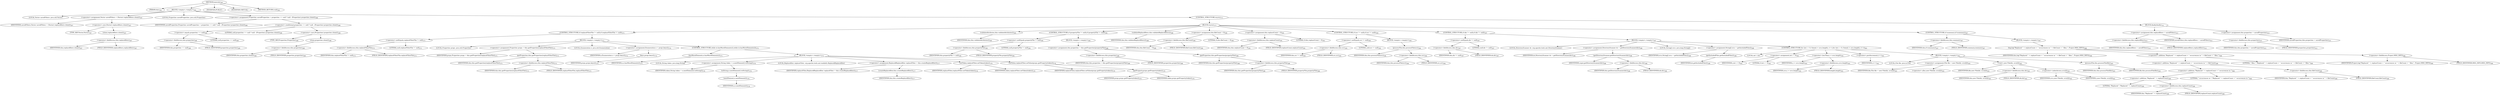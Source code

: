 digraph "execute" {  
"471" [label = <(METHOD,execute)<SUB>265</SUB>> ]
"49" [label = <(PARAM,this)<SUB>265</SUB>> ]
"472" [label = <(BLOCK,&lt;empty&gt;,&lt;empty&gt;)<SUB>265</SUB>> ]
"473" [label = <(LOCAL,Vector savedFilters: java.util.Vector)> ]
"474" [label = <(&lt;operator&gt;.assignment,Vector savedFilters = (Vector) replacefilters.clone())<SUB>267</SUB>> ]
"475" [label = <(IDENTIFIER,savedFilters,Vector savedFilters = (Vector) replacefilters.clone())<SUB>267</SUB>> ]
"476" [label = <(&lt;operator&gt;.cast,(Vector) replacefilters.clone())<SUB>267</SUB>> ]
"477" [label = <(TYPE_REF,Vector,Vector)<SUB>267</SUB>> ]
"478" [label = <(clone,replacefilters.clone())<SUB>267</SUB>> ]
"479" [label = <(&lt;operator&gt;.fieldAccess,this.replacefilters)<SUB>267</SUB>> ]
"480" [label = <(IDENTIFIER,this,replacefilters.clone())<SUB>267</SUB>> ]
"481" [label = <(FIELD_IDENTIFIER,replacefilters,replacefilters)<SUB>267</SUB>> ]
"482" [label = <(LOCAL,Properties savedProperties: java.util.Properties)> ]
"483" [label = <(&lt;operator&gt;.assignment,Properties savedProperties = properties == null ? null : (Properties) properties.clone())<SUB>268</SUB>> ]
"484" [label = <(IDENTIFIER,savedProperties,Properties savedProperties = properties == null ? null : (Properties) properties.clone())<SUB>268</SUB>> ]
"485" [label = <(&lt;operator&gt;.conditional,properties == null ? null : (Properties) properties.clone())<SUB>269</SUB>> ]
"486" [label = <(&lt;operator&gt;.equals,properties == null)<SUB>269</SUB>> ]
"487" [label = <(&lt;operator&gt;.fieldAccess,this.properties)<SUB>269</SUB>> ]
"488" [label = <(IDENTIFIER,this,properties == null)<SUB>269</SUB>> ]
"489" [label = <(FIELD_IDENTIFIER,properties,properties)<SUB>269</SUB>> ]
"490" [label = <(LITERAL,null,properties == null)<SUB>269</SUB>> ]
"491" [label = <(LITERAL,null,properties == null ? null : (Properties) properties.clone())<SUB>269</SUB>> ]
"492" [label = <(&lt;operator&gt;.cast,(Properties) properties.clone())<SUB>269</SUB>> ]
"493" [label = <(TYPE_REF,Properties,Properties)<SUB>269</SUB>> ]
"494" [label = <(clone,properties.clone())<SUB>269</SUB>> ]
"495" [label = <(&lt;operator&gt;.fieldAccess,this.properties)<SUB>269</SUB>> ]
"496" [label = <(IDENTIFIER,this,properties.clone())<SUB>269</SUB>> ]
"497" [label = <(FIELD_IDENTIFIER,properties,properties)<SUB>269</SUB>> ]
"498" [label = <(CONTROL_STRUCTURE,try,try)<SUB>271</SUB>> ]
"499" [label = <(BLOCK,try,try)<SUB>271</SUB>> ]
"500" [label = <(CONTROL_STRUCTURE,if (replaceFilterFile != null),if (replaceFilterFile != null))<SUB>272</SUB>> ]
"501" [label = <(&lt;operator&gt;.notEquals,replaceFilterFile != null)<SUB>272</SUB>> ]
"502" [label = <(&lt;operator&gt;.fieldAccess,this.replaceFilterFile)<SUB>272</SUB>> ]
"503" [label = <(IDENTIFIER,this,replaceFilterFile != null)<SUB>272</SUB>> ]
"504" [label = <(FIELD_IDENTIFIER,replaceFilterFile,replaceFilterFile)<SUB>272</SUB>> ]
"505" [label = <(LITERAL,null,replaceFilterFile != null)<SUB>272</SUB>> ]
"506" [label = <(BLOCK,&lt;empty&gt;,&lt;empty&gt;)<SUB>272</SUB>> ]
"507" [label = <(LOCAL,Properties props: java.util.Properties)> ]
"508" [label = <(&lt;operator&gt;.assignment,Properties props = this.getProperties(replaceFilterFile))<SUB>273</SUB>> ]
"509" [label = <(IDENTIFIER,props,Properties props = this.getProperties(replaceFilterFile))<SUB>273</SUB>> ]
"510" [label = <(getProperties,this.getProperties(replaceFilterFile))<SUB>273</SUB>> ]
"48" [label = <(IDENTIFIER,this,this.getProperties(replaceFilterFile))<SUB>273</SUB>> ]
"511" [label = <(&lt;operator&gt;.fieldAccess,this.replaceFilterFile)<SUB>273</SUB>> ]
"512" [label = <(IDENTIFIER,this,this.getProperties(replaceFilterFile))<SUB>273</SUB>> ]
"513" [label = <(FIELD_IDENTIFIER,replaceFilterFile,replaceFilterFile)<SUB>273</SUB>> ]
"514" [label = <(LOCAL,Enumeration e: java.util.Enumeration)> ]
"515" [label = <(&lt;operator&gt;.assignment,Enumeration e = props.keys())<SUB>274</SUB>> ]
"516" [label = <(IDENTIFIER,e,Enumeration e = props.keys())<SUB>274</SUB>> ]
"517" [label = <(keys,props.keys())<SUB>274</SUB>> ]
"518" [label = <(IDENTIFIER,props,props.keys())<SUB>274</SUB>> ]
"519" [label = <(CONTROL_STRUCTURE,while (e.hasMoreElements()),while (e.hasMoreElements()))<SUB>275</SUB>> ]
"520" [label = <(hasMoreElements,e.hasMoreElements())<SUB>275</SUB>> ]
"521" [label = <(IDENTIFIER,e,e.hasMoreElements())<SUB>275</SUB>> ]
"522" [label = <(BLOCK,&lt;empty&gt;,&lt;empty&gt;)<SUB>275</SUB>> ]
"523" [label = <(LOCAL,String token: java.lang.String)> ]
"524" [label = <(&lt;operator&gt;.assignment,String token = e.nextElement().toString())<SUB>276</SUB>> ]
"525" [label = <(IDENTIFIER,token,String token = e.nextElement().toString())<SUB>276</SUB>> ]
"526" [label = <(toString,e.nextElement().toString())<SUB>276</SUB>> ]
"527" [label = <(nextElement,e.nextElement())<SUB>276</SUB>> ]
"528" [label = <(IDENTIFIER,e,e.nextElement())<SUB>276</SUB>> ]
"529" [label = <(LOCAL,Replacefilter replaceFilter: org.apache.tools.ant.taskdefs.Replace$Replacefilter)> ]
"530" [label = <(&lt;operator&gt;.assignment,Replace$Replacefilter replaceFilter = this.createReplacefilter())<SUB>277</SUB>> ]
"531" [label = <(IDENTIFIER,replaceFilter,Replace$Replacefilter replaceFilter = this.createReplacefilter())<SUB>277</SUB>> ]
"532" [label = <(createReplacefilter,this.createReplacefilter())<SUB>277</SUB>> ]
"50" [label = <(IDENTIFIER,this,this.createReplacefilter())<SUB>277</SUB>> ]
"533" [label = <(setToken,replaceFilter.setToken(token))<SUB>278</SUB>> ]
"534" [label = <(IDENTIFIER,replaceFilter,replaceFilter.setToken(token))<SUB>278</SUB>> ]
"535" [label = <(IDENTIFIER,token,replaceFilter.setToken(token))<SUB>278</SUB>> ]
"536" [label = <(setValue,replaceFilter.setValue(props.getProperty(token)))<SUB>279</SUB>> ]
"537" [label = <(IDENTIFIER,replaceFilter,replaceFilter.setValue(props.getProperty(token)))<SUB>279</SUB>> ]
"538" [label = <(getProperty,props.getProperty(token))<SUB>279</SUB>> ]
"539" [label = <(IDENTIFIER,props,props.getProperty(token))<SUB>279</SUB>> ]
"540" [label = <(IDENTIFIER,token,props.getProperty(token))<SUB>279</SUB>> ]
"541" [label = <(validateAttributes,this.validateAttributes())<SUB>283</SUB>> ]
"51" [label = <(IDENTIFIER,this,this.validateAttributes())<SUB>283</SUB>> ]
"542" [label = <(CONTROL_STRUCTURE,if (propertyFile != null),if (propertyFile != null))<SUB>285</SUB>> ]
"543" [label = <(&lt;operator&gt;.notEquals,propertyFile != null)<SUB>285</SUB>> ]
"544" [label = <(&lt;operator&gt;.fieldAccess,this.propertyFile)<SUB>285</SUB>> ]
"545" [label = <(IDENTIFIER,this,propertyFile != null)<SUB>285</SUB>> ]
"546" [label = <(FIELD_IDENTIFIER,propertyFile,propertyFile)<SUB>285</SUB>> ]
"547" [label = <(LITERAL,null,propertyFile != null)<SUB>285</SUB>> ]
"548" [label = <(BLOCK,&lt;empty&gt;,&lt;empty&gt;)<SUB>285</SUB>> ]
"549" [label = <(&lt;operator&gt;.assignment,this.properties = this.getProperties(propertyFile))<SUB>286</SUB>> ]
"550" [label = <(&lt;operator&gt;.fieldAccess,this.properties)<SUB>286</SUB>> ]
"551" [label = <(IDENTIFIER,this,this.properties = this.getProperties(propertyFile))<SUB>286</SUB>> ]
"552" [label = <(FIELD_IDENTIFIER,properties,properties)<SUB>286</SUB>> ]
"553" [label = <(getProperties,this.getProperties(propertyFile))<SUB>286</SUB>> ]
"52" [label = <(IDENTIFIER,this,this.getProperties(propertyFile))<SUB>286</SUB>> ]
"554" [label = <(&lt;operator&gt;.fieldAccess,this.propertyFile)<SUB>286</SUB>> ]
"555" [label = <(IDENTIFIER,this,this.getProperties(propertyFile))<SUB>286</SUB>> ]
"556" [label = <(FIELD_IDENTIFIER,propertyFile,propertyFile)<SUB>286</SUB>> ]
"557" [label = <(validateReplacefilters,this.validateReplacefilters())<SUB>289</SUB>> ]
"53" [label = <(IDENTIFIER,this,this.validateReplacefilters())<SUB>289</SUB>> ]
"558" [label = <(&lt;operator&gt;.assignment,this.fileCount = 0)<SUB>290</SUB>> ]
"559" [label = <(&lt;operator&gt;.fieldAccess,this.fileCount)<SUB>290</SUB>> ]
"560" [label = <(IDENTIFIER,this,this.fileCount = 0)<SUB>290</SUB>> ]
"561" [label = <(FIELD_IDENTIFIER,fileCount,fileCount)<SUB>290</SUB>> ]
"562" [label = <(LITERAL,0,this.fileCount = 0)<SUB>290</SUB>> ]
"563" [label = <(&lt;operator&gt;.assignment,this.replaceCount = 0)<SUB>291</SUB>> ]
"564" [label = <(&lt;operator&gt;.fieldAccess,this.replaceCount)<SUB>291</SUB>> ]
"565" [label = <(IDENTIFIER,this,this.replaceCount = 0)<SUB>291</SUB>> ]
"566" [label = <(FIELD_IDENTIFIER,replaceCount,replaceCount)<SUB>291</SUB>> ]
"567" [label = <(LITERAL,0,this.replaceCount = 0)<SUB>291</SUB>> ]
"568" [label = <(CONTROL_STRUCTURE,if (src != null),if (src != null))<SUB>293</SUB>> ]
"569" [label = <(&lt;operator&gt;.notEquals,src != null)<SUB>293</SUB>> ]
"570" [label = <(&lt;operator&gt;.fieldAccess,this.src)<SUB>293</SUB>> ]
"571" [label = <(IDENTIFIER,this,src != null)<SUB>293</SUB>> ]
"572" [label = <(FIELD_IDENTIFIER,src,src)<SUB>293</SUB>> ]
"573" [label = <(LITERAL,null,src != null)<SUB>293</SUB>> ]
"574" [label = <(BLOCK,&lt;empty&gt;,&lt;empty&gt;)<SUB>293</SUB>> ]
"575" [label = <(processFile,this.processFile(src))<SUB>294</SUB>> ]
"54" [label = <(IDENTIFIER,this,this.processFile(src))<SUB>294</SUB>> ]
"576" [label = <(&lt;operator&gt;.fieldAccess,this.src)<SUB>294</SUB>> ]
"577" [label = <(IDENTIFIER,this,this.processFile(src))<SUB>294</SUB>> ]
"578" [label = <(FIELD_IDENTIFIER,src,src)<SUB>294</SUB>> ]
"579" [label = <(CONTROL_STRUCTURE,if (dir != null),if (dir != null))<SUB>297</SUB>> ]
"580" [label = <(&lt;operator&gt;.notEquals,dir != null)<SUB>297</SUB>> ]
"581" [label = <(&lt;operator&gt;.fieldAccess,this.dir)<SUB>297</SUB>> ]
"582" [label = <(IDENTIFIER,this,dir != null)<SUB>297</SUB>> ]
"583" [label = <(FIELD_IDENTIFIER,dir,dir)<SUB>297</SUB>> ]
"584" [label = <(LITERAL,null,dir != null)<SUB>297</SUB>> ]
"585" [label = <(BLOCK,&lt;empty&gt;,&lt;empty&gt;)<SUB>297</SUB>> ]
"586" [label = <(LOCAL,DirectoryScanner ds: org.apache.tools.ant.DirectoryScanner)> ]
"587" [label = <(&lt;operator&gt;.assignment,DirectoryScanner ds = getDirectoryScanner(dir))<SUB>298</SUB>> ]
"588" [label = <(IDENTIFIER,ds,DirectoryScanner ds = getDirectoryScanner(dir))<SUB>298</SUB>> ]
"589" [label = <(getDirectoryScanner,getDirectoryScanner(dir))<SUB>298</SUB>> ]
"590" [label = <(IDENTIFIER,super,getDirectoryScanner(dir))<SUB>298</SUB>> ]
"591" [label = <(&lt;operator&gt;.fieldAccess,this.dir)<SUB>298</SUB>> ]
"592" [label = <(IDENTIFIER,this,getDirectoryScanner(dir))<SUB>298</SUB>> ]
"593" [label = <(FIELD_IDENTIFIER,dir,dir)<SUB>298</SUB>> ]
"594" [label = <(LOCAL,String[] srcs: java.lang.String[])> ]
"595" [label = <(&lt;operator&gt;.assignment,String[] srcs = getIncludedFiles())<SUB>299</SUB>> ]
"596" [label = <(IDENTIFIER,srcs,String[] srcs = getIncludedFiles())<SUB>299</SUB>> ]
"597" [label = <(getIncludedFiles,getIncludedFiles())<SUB>299</SUB>> ]
"598" [label = <(IDENTIFIER,ds,getIncludedFiles())<SUB>299</SUB>> ]
"599" [label = <(CONTROL_STRUCTURE,for (int i = 0; Some(i &lt; srcs.length); i++),for (int i = 0; Some(i &lt; srcs.length); i++))<SUB>301</SUB>> ]
"600" [label = <(LOCAL,int i: int)> ]
"601" [label = <(&lt;operator&gt;.assignment,int i = 0)<SUB>301</SUB>> ]
"602" [label = <(IDENTIFIER,i,int i = 0)<SUB>301</SUB>> ]
"603" [label = <(LITERAL,0,int i = 0)<SUB>301</SUB>> ]
"604" [label = <(&lt;operator&gt;.lessThan,i &lt; srcs.length)<SUB>301</SUB>> ]
"605" [label = <(IDENTIFIER,i,i &lt; srcs.length)<SUB>301</SUB>> ]
"606" [label = <(&lt;operator&gt;.fieldAccess,srcs.length)<SUB>301</SUB>> ]
"607" [label = <(IDENTIFIER,srcs,i &lt; srcs.length)<SUB>301</SUB>> ]
"608" [label = <(FIELD_IDENTIFIER,length,length)<SUB>301</SUB>> ]
"609" [label = <(&lt;operator&gt;.postIncrement,i++)<SUB>301</SUB>> ]
"610" [label = <(IDENTIFIER,i,i++)<SUB>301</SUB>> ]
"611" [label = <(BLOCK,&lt;empty&gt;,&lt;empty&gt;)<SUB>301</SUB>> ]
"56" [label = <(LOCAL,File file: java.io.File)> ]
"612" [label = <(&lt;operator&gt;.assignment,File file = new File(dir, srcs[i]))<SUB>302</SUB>> ]
"613" [label = <(IDENTIFIER,file,File file = new File(dir, srcs[i]))<SUB>302</SUB>> ]
"614" [label = <(&lt;operator&gt;.alloc,new File(dir, srcs[i]))<SUB>302</SUB>> ]
"615" [label = <(&lt;init&gt;,new File(dir, srcs[i]))<SUB>302</SUB>> ]
"55" [label = <(IDENTIFIER,file,new File(dir, srcs[i]))<SUB>302</SUB>> ]
"616" [label = <(&lt;operator&gt;.fieldAccess,this.dir)<SUB>302</SUB>> ]
"617" [label = <(IDENTIFIER,this,new File(dir, srcs[i]))<SUB>302</SUB>> ]
"618" [label = <(FIELD_IDENTIFIER,dir,dir)<SUB>302</SUB>> ]
"619" [label = <(&lt;operator&gt;.indexAccess,srcs[i])<SUB>302</SUB>> ]
"620" [label = <(IDENTIFIER,srcs,new File(dir, srcs[i]))<SUB>302</SUB>> ]
"621" [label = <(IDENTIFIER,i,new File(dir, srcs[i]))<SUB>302</SUB>> ]
"622" [label = <(processFile,this.processFile(file))<SUB>303</SUB>> ]
"57" [label = <(IDENTIFIER,this,this.processFile(file))<SUB>303</SUB>> ]
"623" [label = <(IDENTIFIER,file,this.processFile(file))<SUB>303</SUB>> ]
"624" [label = <(CONTROL_STRUCTURE,if (summary),if (summary))<SUB>307</SUB>> ]
"625" [label = <(&lt;operator&gt;.fieldAccess,this.summary)<SUB>307</SUB>> ]
"626" [label = <(IDENTIFIER,this,if (summary))<SUB>307</SUB>> ]
"627" [label = <(FIELD_IDENTIFIER,summary,summary)<SUB>307</SUB>> ]
"628" [label = <(BLOCK,&lt;empty&gt;,&lt;empty&gt;)<SUB>307</SUB>> ]
"629" [label = <(log,log(&quot;Replaced &quot; + replaceCount + &quot; occurrences in &quot; + fileCount + &quot; files.&quot;, Project.MSG_INFO))<SUB>308</SUB>> ]
"58" [label = <(IDENTIFIER,this,log(&quot;Replaced &quot; + replaceCount + &quot; occurrences in &quot; + fileCount + &quot; files.&quot;, Project.MSG_INFO))<SUB>308</SUB>> ]
"630" [label = <(&lt;operator&gt;.addition,&quot;Replaced &quot; + replaceCount + &quot; occurrences in &quot; + fileCount + &quot; files.&quot;)<SUB>308</SUB>> ]
"631" [label = <(&lt;operator&gt;.addition,&quot;Replaced &quot; + replaceCount + &quot; occurrences in &quot; + fileCount)<SUB>308</SUB>> ]
"632" [label = <(&lt;operator&gt;.addition,&quot;Replaced &quot; + replaceCount + &quot; occurrences in &quot;)<SUB>308</SUB>> ]
"633" [label = <(&lt;operator&gt;.addition,&quot;Replaced &quot; + replaceCount)<SUB>308</SUB>> ]
"634" [label = <(LITERAL,&quot;Replaced &quot;,&quot;Replaced &quot; + replaceCount)<SUB>308</SUB>> ]
"635" [label = <(&lt;operator&gt;.fieldAccess,this.replaceCount)<SUB>308</SUB>> ]
"636" [label = <(IDENTIFIER,this,&quot;Replaced &quot; + replaceCount)<SUB>308</SUB>> ]
"637" [label = <(FIELD_IDENTIFIER,replaceCount,replaceCount)<SUB>308</SUB>> ]
"638" [label = <(LITERAL,&quot; occurrences in &quot;,&quot;Replaced &quot; + replaceCount + &quot; occurrences in &quot;)<SUB>308</SUB>> ]
"639" [label = <(&lt;operator&gt;.fieldAccess,this.fileCount)<SUB>309</SUB>> ]
"640" [label = <(IDENTIFIER,this,&quot;Replaced &quot; + replaceCount + &quot; occurrences in &quot; + fileCount)<SUB>309</SUB>> ]
"641" [label = <(FIELD_IDENTIFIER,fileCount,fileCount)<SUB>309</SUB>> ]
"642" [label = <(LITERAL,&quot; files.&quot;,&quot;Replaced &quot; + replaceCount + &quot; occurrences in &quot; + fileCount + &quot; files.&quot;)<SUB>309</SUB>> ]
"643" [label = <(&lt;operator&gt;.fieldAccess,Project.MSG_INFO)<SUB>309</SUB>> ]
"644" [label = <(IDENTIFIER,Project,log(&quot;Replaced &quot; + replaceCount + &quot; occurrences in &quot; + fileCount + &quot; files.&quot;, Project.MSG_INFO))<SUB>309</SUB>> ]
"645" [label = <(FIELD_IDENTIFIER,MSG_INFO,MSG_INFO)<SUB>309</SUB>> ]
"646" [label = <(BLOCK,finally,finally)<SUB>311</SUB>> ]
"647" [label = <(&lt;operator&gt;.assignment,this.replacefilters = savedFilters)<SUB>312</SUB>> ]
"648" [label = <(&lt;operator&gt;.fieldAccess,this.replacefilters)<SUB>312</SUB>> ]
"649" [label = <(IDENTIFIER,this,this.replacefilters = savedFilters)<SUB>312</SUB>> ]
"650" [label = <(FIELD_IDENTIFIER,replacefilters,replacefilters)<SUB>312</SUB>> ]
"651" [label = <(IDENTIFIER,savedFilters,this.replacefilters = savedFilters)<SUB>312</SUB>> ]
"652" [label = <(&lt;operator&gt;.assignment,this.properties = savedProperties)<SUB>313</SUB>> ]
"653" [label = <(&lt;operator&gt;.fieldAccess,this.properties)<SUB>313</SUB>> ]
"654" [label = <(IDENTIFIER,this,this.properties = savedProperties)<SUB>313</SUB>> ]
"655" [label = <(FIELD_IDENTIFIER,properties,properties)<SUB>313</SUB>> ]
"656" [label = <(IDENTIFIER,savedProperties,this.properties = savedProperties)<SUB>313</SUB>> ]
"657" [label = <(MODIFIER,PUBLIC)> ]
"658" [label = <(MODIFIER,VIRTUAL)> ]
"659" [label = <(METHOD_RETURN,void)<SUB>265</SUB>> ]
  "471" -> "49" 
  "471" -> "472" 
  "471" -> "657" 
  "471" -> "658" 
  "471" -> "659" 
  "472" -> "473" 
  "472" -> "474" 
  "472" -> "482" 
  "472" -> "483" 
  "472" -> "498" 
  "474" -> "475" 
  "474" -> "476" 
  "476" -> "477" 
  "476" -> "478" 
  "478" -> "479" 
  "479" -> "480" 
  "479" -> "481" 
  "483" -> "484" 
  "483" -> "485" 
  "485" -> "486" 
  "485" -> "491" 
  "485" -> "492" 
  "486" -> "487" 
  "486" -> "490" 
  "487" -> "488" 
  "487" -> "489" 
  "492" -> "493" 
  "492" -> "494" 
  "494" -> "495" 
  "495" -> "496" 
  "495" -> "497" 
  "498" -> "499" 
  "498" -> "646" 
  "499" -> "500" 
  "499" -> "541" 
  "499" -> "542" 
  "499" -> "557" 
  "499" -> "558" 
  "499" -> "563" 
  "499" -> "568" 
  "499" -> "579" 
  "499" -> "624" 
  "500" -> "501" 
  "500" -> "506" 
  "501" -> "502" 
  "501" -> "505" 
  "502" -> "503" 
  "502" -> "504" 
  "506" -> "507" 
  "506" -> "508" 
  "506" -> "514" 
  "506" -> "515" 
  "506" -> "519" 
  "508" -> "509" 
  "508" -> "510" 
  "510" -> "48" 
  "510" -> "511" 
  "511" -> "512" 
  "511" -> "513" 
  "515" -> "516" 
  "515" -> "517" 
  "517" -> "518" 
  "519" -> "520" 
  "519" -> "522" 
  "520" -> "521" 
  "522" -> "523" 
  "522" -> "524" 
  "522" -> "529" 
  "522" -> "530" 
  "522" -> "533" 
  "522" -> "536" 
  "524" -> "525" 
  "524" -> "526" 
  "526" -> "527" 
  "527" -> "528" 
  "530" -> "531" 
  "530" -> "532" 
  "532" -> "50" 
  "533" -> "534" 
  "533" -> "535" 
  "536" -> "537" 
  "536" -> "538" 
  "538" -> "539" 
  "538" -> "540" 
  "541" -> "51" 
  "542" -> "543" 
  "542" -> "548" 
  "543" -> "544" 
  "543" -> "547" 
  "544" -> "545" 
  "544" -> "546" 
  "548" -> "549" 
  "549" -> "550" 
  "549" -> "553" 
  "550" -> "551" 
  "550" -> "552" 
  "553" -> "52" 
  "553" -> "554" 
  "554" -> "555" 
  "554" -> "556" 
  "557" -> "53" 
  "558" -> "559" 
  "558" -> "562" 
  "559" -> "560" 
  "559" -> "561" 
  "563" -> "564" 
  "563" -> "567" 
  "564" -> "565" 
  "564" -> "566" 
  "568" -> "569" 
  "568" -> "574" 
  "569" -> "570" 
  "569" -> "573" 
  "570" -> "571" 
  "570" -> "572" 
  "574" -> "575" 
  "575" -> "54" 
  "575" -> "576" 
  "576" -> "577" 
  "576" -> "578" 
  "579" -> "580" 
  "579" -> "585" 
  "580" -> "581" 
  "580" -> "584" 
  "581" -> "582" 
  "581" -> "583" 
  "585" -> "586" 
  "585" -> "587" 
  "585" -> "594" 
  "585" -> "595" 
  "585" -> "599" 
  "587" -> "588" 
  "587" -> "589" 
  "589" -> "590" 
  "589" -> "591" 
  "591" -> "592" 
  "591" -> "593" 
  "595" -> "596" 
  "595" -> "597" 
  "597" -> "598" 
  "599" -> "600" 
  "599" -> "601" 
  "599" -> "604" 
  "599" -> "609" 
  "599" -> "611" 
  "601" -> "602" 
  "601" -> "603" 
  "604" -> "605" 
  "604" -> "606" 
  "606" -> "607" 
  "606" -> "608" 
  "609" -> "610" 
  "611" -> "56" 
  "611" -> "612" 
  "611" -> "615" 
  "611" -> "622" 
  "612" -> "613" 
  "612" -> "614" 
  "615" -> "55" 
  "615" -> "616" 
  "615" -> "619" 
  "616" -> "617" 
  "616" -> "618" 
  "619" -> "620" 
  "619" -> "621" 
  "622" -> "57" 
  "622" -> "623" 
  "624" -> "625" 
  "624" -> "628" 
  "625" -> "626" 
  "625" -> "627" 
  "628" -> "629" 
  "629" -> "58" 
  "629" -> "630" 
  "629" -> "643" 
  "630" -> "631" 
  "630" -> "642" 
  "631" -> "632" 
  "631" -> "639" 
  "632" -> "633" 
  "632" -> "638" 
  "633" -> "634" 
  "633" -> "635" 
  "635" -> "636" 
  "635" -> "637" 
  "639" -> "640" 
  "639" -> "641" 
  "643" -> "644" 
  "643" -> "645" 
  "646" -> "647" 
  "646" -> "652" 
  "647" -> "648" 
  "647" -> "651" 
  "648" -> "649" 
  "648" -> "650" 
  "652" -> "653" 
  "652" -> "656" 
  "653" -> "654" 
  "653" -> "655" 
}
